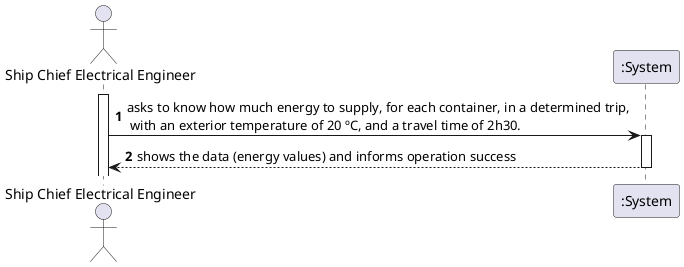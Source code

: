 @startuml
'https://plantuml.com/sequence-diagram

autonumber

actor "Ship Chief Electrical Engineer" as SCEE
activate SCEE

SCEE -> ":System": asks to know how much energy to supply, for each container, in a determined trip,\n with an exterior temperature of 20 ºC, and a travel time of 2h30.
activate ":System"
":System" --> SCEE : shows the data (energy values) and informs operation success
deactivate ":System"
@enduml